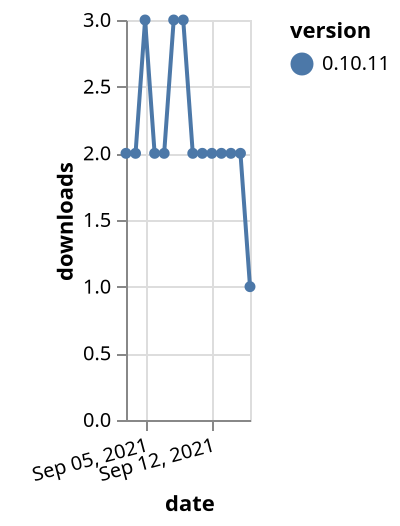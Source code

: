 {"$schema": "https://vega.github.io/schema/vega-lite/v5.json", "description": "A simple bar chart with embedded data.", "data": {"values": [{"date": "2021-09-03", "total": 2910, "delta": 2, "version": "0.10.11"}, {"date": "2021-09-04", "total": 2912, "delta": 2, "version": "0.10.11"}, {"date": "2021-09-05", "total": 2915, "delta": 3, "version": "0.10.11"}, {"date": "2021-09-06", "total": 2917, "delta": 2, "version": "0.10.11"}, {"date": "2021-09-07", "total": 2919, "delta": 2, "version": "0.10.11"}, {"date": "2021-09-08", "total": 2922, "delta": 3, "version": "0.10.11"}, {"date": "2021-09-09", "total": 2925, "delta": 3, "version": "0.10.11"}, {"date": "2021-09-10", "total": 2927, "delta": 2, "version": "0.10.11"}, {"date": "2021-09-11", "total": 2929, "delta": 2, "version": "0.10.11"}, {"date": "2021-09-12", "total": 2931, "delta": 2, "version": "0.10.11"}, {"date": "2021-09-13", "total": 2933, "delta": 2, "version": "0.10.11"}, {"date": "2021-09-14", "total": 2935, "delta": 2, "version": "0.10.11"}, {"date": "2021-09-15", "total": 2937, "delta": 2, "version": "0.10.11"}, {"date": "2021-09-16", "total": 2938, "delta": 1, "version": "0.10.11"}]}, "width": "container", "mark": {"type": "line", "point": {"filled": true}}, "encoding": {"x": {"field": "date", "type": "temporal", "timeUnit": "yearmonthdate", "title": "date", "axis": {"labelAngle": -15}}, "y": {"field": "delta", "type": "quantitative", "title": "downloads"}, "color": {"field": "version", "type": "nominal"}, "tooltip": {"field": "delta"}}}